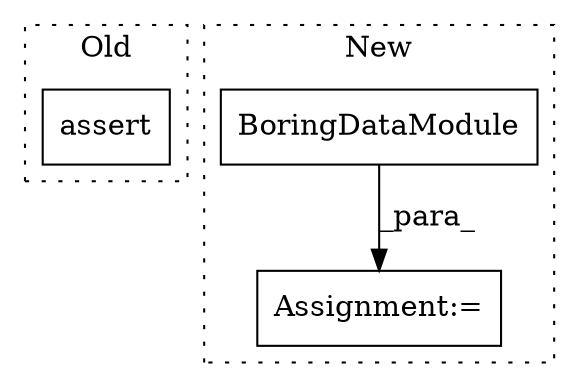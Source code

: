 digraph G {
subgraph cluster0 {
1 [label="assert" a="6" s="9401" l="7" shape="box"];
label = "Old";
style="dotted";
}
subgraph cluster1 {
2 [label="BoringDataModule" a="32" s="9407" l="18" shape="box"];
3 [label="Assignment:=" a="7" s="9505" l="1" shape="box"];
label = "New";
style="dotted";
}
2 -> 3 [label="_para_"];
}